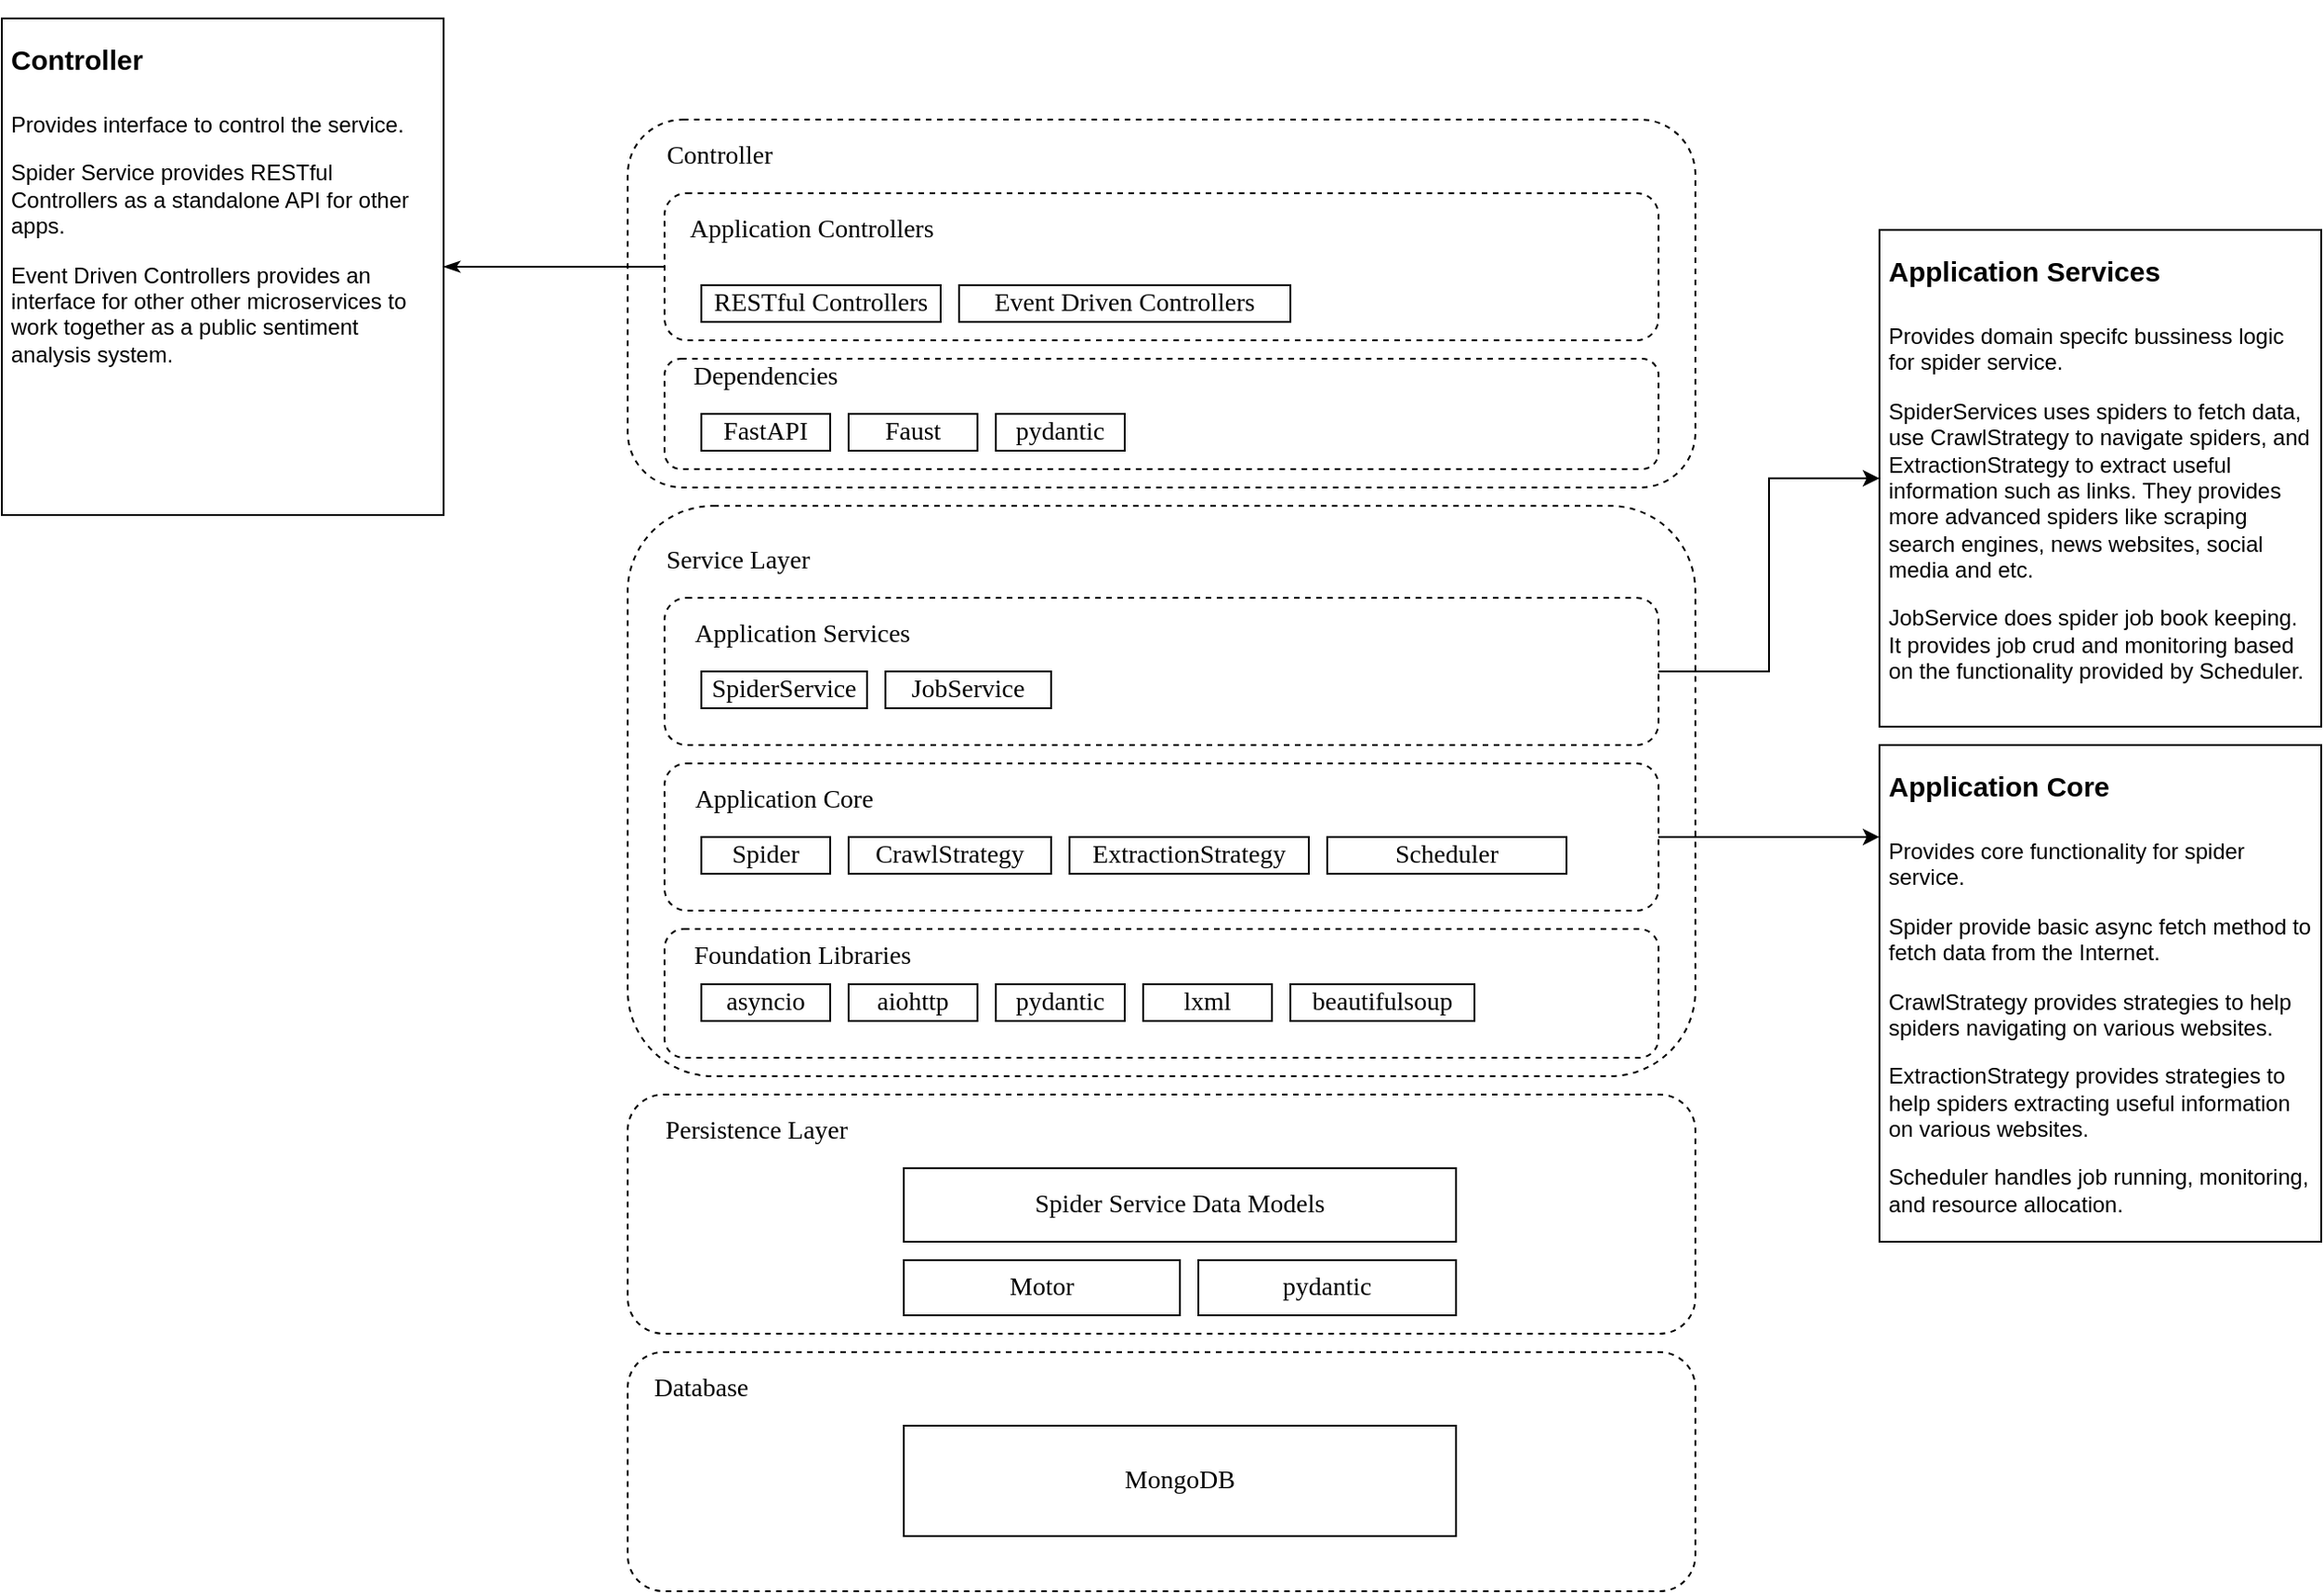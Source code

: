 <mxfile version="14.6.13" type="device" pages="3"><diagram id="WMnNC-VwoqmdMySm30Zk" name="Spider Service Architecture"><mxGraphModel dx="1158" dy="714" grid="1" gridSize="10" guides="1" tooltips="1" connect="1" arrows="1" fold="1" page="1" pageScale="1" pageWidth="1654" pageHeight="1169" math="0" shadow="0"><root><mxCell id="vSHbT7kLvw_0idv-HFV7-0"/><mxCell id="vSHbT7kLvw_0idv-HFV7-1" parent="vSHbT7kLvw_0idv-HFV7-0"/><mxCell id="vSHbT7kLvw_0idv-HFV7-3" value="" style="rounded=1;whiteSpace=wrap;html=1;fontFamily=Lucida Console;fontSize=14;dashed=1;" parent="vSHbT7kLvw_0idv-HFV7-1" vertex="1"><mxGeometry x="410" y="650" width="580" height="130" as="geometry"/></mxCell><mxCell id="vSHbT7kLvw_0idv-HFV7-2" value="Motor" style="rounded=0;whiteSpace=wrap;html=1;fontFamily=Lucida Console;fontSize=14;" parent="vSHbT7kLvw_0idv-HFV7-1" vertex="1"><mxGeometry x="560" y="740" width="150" height="30" as="geometry"/></mxCell><mxCell id="vSHbT7kLvw_0idv-HFV7-4" value="Persistence Layer" style="text;html=1;strokeColor=none;fillColor=none;align=center;verticalAlign=middle;whiteSpace=wrap;rounded=0;dashed=1;fontFamily=Lucida Console;fontSize=14;" parent="vSHbT7kLvw_0idv-HFV7-1" vertex="1"><mxGeometry x="420" y="660" width="120" height="20" as="geometry"/></mxCell><mxCell id="vSHbT7kLvw_0idv-HFV7-5" value="" style="rounded=1;whiteSpace=wrap;html=1;fontFamily=Lucida Console;fontSize=14;dashed=1;" parent="vSHbT7kLvw_0idv-HFV7-1" vertex="1"><mxGeometry x="410" y="790" width="580" height="130" as="geometry"/></mxCell><mxCell id="vSHbT7kLvw_0idv-HFV7-6" value="MongoDB" style="rounded=0;whiteSpace=wrap;html=1;fontFamily=Lucida Console;fontSize=14;" parent="vSHbT7kLvw_0idv-HFV7-1" vertex="1"><mxGeometry x="560" y="830" width="300" height="60" as="geometry"/></mxCell><mxCell id="vSHbT7kLvw_0idv-HFV7-7" value="Database" style="text;html=1;strokeColor=none;fillColor=none;align=center;verticalAlign=middle;whiteSpace=wrap;rounded=0;dashed=1;fontFamily=Lucida Console;fontSize=14;" parent="vSHbT7kLvw_0idv-HFV7-1" vertex="1"><mxGeometry x="390" y="800" width="120" height="20" as="geometry"/></mxCell><mxCell id="vSHbT7kLvw_0idv-HFV7-8" value="" style="rounded=1;whiteSpace=wrap;html=1;fontFamily=Lucida Console;fontSize=14;dashed=1;" parent="vSHbT7kLvw_0idv-HFV7-1" vertex="1"><mxGeometry x="410" y="330" width="580" height="310" as="geometry"/></mxCell><mxCell id="vSHbT7kLvw_0idv-HFV7-9" value="Service Layer" style="text;html=1;strokeColor=none;fillColor=none;align=center;verticalAlign=middle;whiteSpace=wrap;rounded=0;dashed=1;fontFamily=Lucida Console;fontSize=14;" parent="vSHbT7kLvw_0idv-HFV7-1" vertex="1"><mxGeometry x="410" y="350" width="120" height="20" as="geometry"/></mxCell><mxCell id="vSHbT7kLvw_0idv-HFV7-10" value="" style="rounded=1;whiteSpace=wrap;html=1;fontFamily=Lucida Console;fontSize=14;dashed=1;" parent="vSHbT7kLvw_0idv-HFV7-1" vertex="1"><mxGeometry x="430" y="560" width="540" height="70" as="geometry"/></mxCell><mxCell id="vSHbT7kLvw_0idv-HFV7-11" value="Foundation Libraries" style="text;html=1;strokeColor=none;fillColor=none;align=center;verticalAlign=middle;whiteSpace=wrap;rounded=0;dashed=1;fontFamily=Lucida Console;fontSize=14;" parent="vSHbT7kLvw_0idv-HFV7-1" vertex="1"><mxGeometry x="435" y="565" width="140" height="20" as="geometry"/></mxCell><mxCell id="vSHbT7kLvw_0idv-HFV7-12" value="asyncio" style="rounded=0;whiteSpace=wrap;html=1;fontFamily=Lucida Console;fontSize=14;" parent="vSHbT7kLvw_0idv-HFV7-1" vertex="1"><mxGeometry x="450" y="590" width="70" height="20" as="geometry"/></mxCell><mxCell id="vSHbT7kLvw_0idv-HFV7-13" value="aiohttp" style="rounded=0;whiteSpace=wrap;html=1;fontFamily=Lucida Console;fontSize=14;" parent="vSHbT7kLvw_0idv-HFV7-1" vertex="1"><mxGeometry x="530" y="590" width="70" height="20" as="geometry"/></mxCell><mxCell id="vSHbT7kLvw_0idv-HFV7-15" value="pydantic" style="rounded=0;whiteSpace=wrap;html=1;fontFamily=Lucida Console;fontSize=14;" parent="vSHbT7kLvw_0idv-HFV7-1" vertex="1"><mxGeometry x="610" y="590" width="70" height="20" as="geometry"/></mxCell><mxCell id="fXchW6Bw-TuuaoIMR3mY-8" style="edgeStyle=orthogonalEdgeStyle;rounded=0;orthogonalLoop=1;jettySize=auto;html=1;exitX=1;exitY=0.5;exitDx=0;exitDy=0;entryX=0;entryY=0.185;entryDx=0;entryDy=0;entryPerimeter=0;" parent="vSHbT7kLvw_0idv-HFV7-1" source="vSHbT7kLvw_0idv-HFV7-16" target="8kr03e1TSDEuhIvOA7RW-3" edge="1"><mxGeometry relative="1" as="geometry"/></mxCell><mxCell id="vSHbT7kLvw_0idv-HFV7-16" value="" style="rounded=1;whiteSpace=wrap;html=1;fontFamily=Lucida Console;fontSize=14;dashed=1;" parent="vSHbT7kLvw_0idv-HFV7-1" vertex="1"><mxGeometry x="430" y="470" width="540" height="80" as="geometry"/></mxCell><mxCell id="vSHbT7kLvw_0idv-HFV7-17" value="Application Core" style="text;html=1;strokeColor=none;fillColor=none;align=center;verticalAlign=middle;whiteSpace=wrap;rounded=0;dashed=1;fontFamily=Lucida Console;fontSize=14;" parent="vSHbT7kLvw_0idv-HFV7-1" vertex="1"><mxGeometry x="420" y="480" width="150" height="20" as="geometry"/></mxCell><mxCell id="vSHbT7kLvw_0idv-HFV7-18" value="Spider" style="rounded=0;whiteSpace=wrap;html=1;fontFamily=Lucida Console;fontSize=14;" parent="vSHbT7kLvw_0idv-HFV7-1" vertex="1"><mxGeometry x="450" y="510" width="70" height="20" as="geometry"/></mxCell><mxCell id="8kr03e1TSDEuhIvOA7RW-0" value="Spider Service Data Models" style="rounded=0;whiteSpace=wrap;html=1;fontFamily=Lucida Console;fontSize=14;" parent="vSHbT7kLvw_0idv-HFV7-1" vertex="1"><mxGeometry x="560" y="690" width="300" height="40" as="geometry"/></mxCell><mxCell id="8kr03e1TSDEuhIvOA7RW-2" value="pydantic" style="rounded=0;whiteSpace=wrap;html=1;fontFamily=Lucida Console;fontSize=14;" parent="vSHbT7kLvw_0idv-HFV7-1" vertex="1"><mxGeometry x="720" y="740" width="140" height="30" as="geometry"/></mxCell><mxCell id="8kr03e1TSDEuhIvOA7RW-3" value="&lt;h1&gt;&lt;font style=&quot;font-size: 15px&quot;&gt;Application Core&lt;/font&gt;&lt;/h1&gt;&lt;p&gt;Provides core functionality for spider service.&amp;nbsp;&lt;/p&gt;&lt;p&gt;Spider provide basic async fetch method to fetch data from the Internet.&lt;/p&gt;&lt;p&gt;CrawlStrategy provides strategies to help spiders navigating on various websites.&lt;/p&gt;&lt;p&gt;ExtractionStrategy provides strategies to help spiders extracting useful information on various websites.&lt;br&gt;&lt;/p&gt;&lt;p&gt;Scheduler handles job running, monitoring, and resource allocation.&amp;nbsp;&lt;/p&gt;" style="text;html=1;fillColor=none;spacing=5;spacingTop=-20;whiteSpace=wrap;overflow=hidden;rounded=0;strokeColor=#000000;sketch=0;" parent="vSHbT7kLvw_0idv-HFV7-1" vertex="1"><mxGeometry x="1090" y="460" width="240" height="270" as="geometry"/></mxCell><mxCell id="fXchW6Bw-TuuaoIMR3mY-0" value="CrawlStrategy" style="rounded=0;whiteSpace=wrap;html=1;fontFamily=Lucida Console;fontSize=14;" parent="vSHbT7kLvw_0idv-HFV7-1" vertex="1"><mxGeometry x="530" y="510" width="110" height="20" as="geometry"/></mxCell><mxCell id="fXchW6Bw-TuuaoIMR3mY-1" value="lxml" style="rounded=0;whiteSpace=wrap;html=1;fontFamily=Lucida Console;fontSize=14;" parent="vSHbT7kLvw_0idv-HFV7-1" vertex="1"><mxGeometry x="690" y="590" width="70" height="20" as="geometry"/></mxCell><mxCell id="fXchW6Bw-TuuaoIMR3mY-2" value="beautifulsoup" style="rounded=0;whiteSpace=wrap;html=1;fontFamily=Lucida Console;fontSize=14;" parent="vSHbT7kLvw_0idv-HFV7-1" vertex="1"><mxGeometry x="770" y="590" width="100" height="20" as="geometry"/></mxCell><mxCell id="fXchW6Bw-TuuaoIMR3mY-3" value="ExtractionStrategy" style="rounded=0;whiteSpace=wrap;html=1;fontFamily=Lucida Console;fontSize=14;" parent="vSHbT7kLvw_0idv-HFV7-1" vertex="1"><mxGeometry x="650" y="510" width="130" height="20" as="geometry"/></mxCell><mxCell id="fXchW6Bw-TuuaoIMR3mY-11" style="edgeStyle=orthogonalEdgeStyle;rounded=0;orthogonalLoop=1;jettySize=auto;html=1;" parent="vSHbT7kLvw_0idv-HFV7-1" source="fXchW6Bw-TuuaoIMR3mY-4" target="fXchW6Bw-TuuaoIMR3mY-7" edge="1"><mxGeometry relative="1" as="geometry"/></mxCell><mxCell id="fXchW6Bw-TuuaoIMR3mY-4" value="" style="rounded=1;whiteSpace=wrap;html=1;fontFamily=Lucida Console;fontSize=14;dashed=1;" parent="vSHbT7kLvw_0idv-HFV7-1" vertex="1"><mxGeometry x="430" y="380" width="540" height="80" as="geometry"/></mxCell><mxCell id="fXchW6Bw-TuuaoIMR3mY-5" value="Application Services" style="text;html=1;strokeColor=none;fillColor=none;align=center;verticalAlign=middle;whiteSpace=wrap;rounded=0;dashed=1;fontFamily=Lucida Console;fontSize=14;" parent="vSHbT7kLvw_0idv-HFV7-1" vertex="1"><mxGeometry x="430" y="390" width="150" height="20" as="geometry"/></mxCell><mxCell id="fXchW6Bw-TuuaoIMR3mY-6" value="SpiderService" style="rounded=0;whiteSpace=wrap;html=1;fontFamily=Lucida Console;fontSize=14;" parent="vSHbT7kLvw_0idv-HFV7-1" vertex="1"><mxGeometry x="450" y="420" width="90" height="20" as="geometry"/></mxCell><mxCell id="fXchW6Bw-TuuaoIMR3mY-7" value="&lt;h1&gt;&lt;font style=&quot;font-size: 15px&quot;&gt;Application Services&lt;/font&gt;&lt;/h1&gt;&lt;p&gt;Provides domain specifc bussiness logic for spider service.&amp;nbsp;&lt;/p&gt;&lt;p&gt;SpiderServices uses spiders to fetch data, use CrawlStrategy to navigate spiders, and ExtractionStrategy to extract useful information such as links. They provides more advanced spiders like scraping search engines, news websites, social media and etc.&lt;/p&gt;&lt;p&gt;JobService does spider job book keeping. It provides job crud and monitoring based on the functionality provided by Scheduler.&lt;/p&gt;" style="text;html=1;fillColor=none;spacing=5;spacingTop=-20;whiteSpace=wrap;overflow=hidden;rounded=0;strokeColor=#000000;sketch=0;align=left;" parent="vSHbT7kLvw_0idv-HFV7-1" vertex="1"><mxGeometry x="1090" y="180" width="240" height="270" as="geometry"/></mxCell><mxCell id="fXchW6Bw-TuuaoIMR3mY-9" value="" style="rounded=1;whiteSpace=wrap;html=1;fontFamily=Lucida Console;fontSize=14;dashed=1;" parent="vSHbT7kLvw_0idv-HFV7-1" vertex="1"><mxGeometry x="410" y="120" width="580" height="200" as="geometry"/></mxCell><mxCell id="fXchW6Bw-TuuaoIMR3mY-10" value="Controller" style="text;html=1;strokeColor=none;fillColor=none;align=center;verticalAlign=middle;whiteSpace=wrap;rounded=0;dashed=1;fontFamily=Lucida Console;fontSize=14;" parent="vSHbT7kLvw_0idv-HFV7-1" vertex="1"><mxGeometry x="400" y="130" width="120" height="20" as="geometry"/></mxCell><mxCell id="fXchW6Bw-TuuaoIMR3mY-12" value="" style="rounded=1;whiteSpace=wrap;html=1;fontFamily=Lucida Console;fontSize=14;dashed=1;" parent="vSHbT7kLvw_0idv-HFV7-1" vertex="1"><mxGeometry x="430" y="250" width="540" height="60" as="geometry"/></mxCell><mxCell id="fXchW6Bw-TuuaoIMR3mY-13" value="Dependencies" style="text;html=1;strokeColor=none;fillColor=none;align=center;verticalAlign=middle;whiteSpace=wrap;rounded=0;dashed=1;fontFamily=Lucida Console;fontSize=14;" parent="vSHbT7kLvw_0idv-HFV7-1" vertex="1"><mxGeometry x="435" y="250" width="100" height="20" as="geometry"/></mxCell><mxCell id="fXchW6Bw-TuuaoIMR3mY-14" value="FastAPI" style="rounded=0;whiteSpace=wrap;html=1;fontFamily=Lucida Console;fontSize=14;" parent="vSHbT7kLvw_0idv-HFV7-1" vertex="1"><mxGeometry x="450" y="280" width="70" height="20" as="geometry"/></mxCell><mxCell id="fXchW6Bw-TuuaoIMR3mY-15" value="Faust" style="rounded=0;whiteSpace=wrap;html=1;fontFamily=Lucida Console;fontSize=14;" parent="vSHbT7kLvw_0idv-HFV7-1" vertex="1"><mxGeometry x="530" y="280" width="70" height="20" as="geometry"/></mxCell><mxCell id="bN8cdWNtTK9pjiHnXYHT-2" style="edgeStyle=orthogonalEdgeStyle;rounded=0;orthogonalLoop=1;jettySize=auto;html=1;exitX=0;exitY=0.5;exitDx=0;exitDy=0;startArrow=none;startFill=0;endArrow=classicThin;endFill=1;" edge="1" parent="vSHbT7kLvw_0idv-HFV7-1" source="fXchW6Bw-TuuaoIMR3mY-16" target="bN8cdWNtTK9pjiHnXYHT-0"><mxGeometry relative="1" as="geometry"/></mxCell><mxCell id="fXchW6Bw-TuuaoIMR3mY-16" value="" style="rounded=1;whiteSpace=wrap;html=1;fontFamily=Lucida Console;fontSize=14;dashed=1;" parent="vSHbT7kLvw_0idv-HFV7-1" vertex="1"><mxGeometry x="430" y="160" width="540" height="80" as="geometry"/></mxCell><mxCell id="fXchW6Bw-TuuaoIMR3mY-17" value="RESTful Controllers" style="rounded=0;whiteSpace=wrap;html=1;fontFamily=Lucida Console;fontSize=14;" parent="vSHbT7kLvw_0idv-HFV7-1" vertex="1"><mxGeometry x="450" y="210" width="130" height="20" as="geometry"/></mxCell><mxCell id="fXchW6Bw-TuuaoIMR3mY-18" value="Event Driven Controllers" style="rounded=0;whiteSpace=wrap;html=1;fontFamily=Lucida Console;fontSize=14;" parent="vSHbT7kLvw_0idv-HFV7-1" vertex="1"><mxGeometry x="590" y="210" width="180" height="20" as="geometry"/></mxCell><mxCell id="fXchW6Bw-TuuaoIMR3mY-19" value="Application Controllers" style="text;html=1;strokeColor=none;fillColor=none;align=center;verticalAlign=middle;whiteSpace=wrap;rounded=0;dashed=1;fontFamily=Lucida Console;fontSize=14;" parent="vSHbT7kLvw_0idv-HFV7-1" vertex="1"><mxGeometry x="435" y="170" width="150" height="20" as="geometry"/></mxCell><mxCell id="fXchW6Bw-TuuaoIMR3mY-21" style="edgeStyle=orthogonalEdgeStyle;rounded=0;orthogonalLoop=1;jettySize=auto;html=1;exitX=0.5;exitY=1;exitDx=0;exitDy=0;" parent="vSHbT7kLvw_0idv-HFV7-1" source="fXchW6Bw-TuuaoIMR3mY-3" target="fXchW6Bw-TuuaoIMR3mY-3" edge="1"><mxGeometry relative="1" as="geometry"/></mxCell><mxCell id="fXchW6Bw-TuuaoIMR3mY-22" value="JobService" style="rounded=0;whiteSpace=wrap;html=1;fontFamily=Lucida Console;fontSize=14;" parent="vSHbT7kLvw_0idv-HFV7-1" vertex="1"><mxGeometry x="550" y="420" width="90" height="20" as="geometry"/></mxCell><mxCell id="bN8cdWNtTK9pjiHnXYHT-0" value="&lt;h1&gt;&lt;font style=&quot;font-size: 15px&quot;&gt;Controller&lt;/font&gt;&lt;/h1&gt;&lt;p&gt;Provides interface to control the service.&amp;nbsp;&lt;br&gt;&lt;/p&gt;&lt;p&gt;Spider Service provides RESTful Controllers as a standalone API for other apps.&lt;/p&gt;&lt;p&gt;Event Driven Controllers provides an interface for other other microservices to work together as a public sentiment analysis system.&lt;/p&gt;" style="text;html=1;fillColor=none;spacing=5;spacingTop=-20;whiteSpace=wrap;overflow=hidden;rounded=0;strokeColor=#000000;sketch=0;align=left;" vertex="1" parent="vSHbT7kLvw_0idv-HFV7-1"><mxGeometry x="70" y="65" width="240" height="270" as="geometry"/></mxCell><mxCell id="lrgRcYVQJWlSTEoV_AyU-0" value="Scheduler" style="rounded=0;whiteSpace=wrap;html=1;fontFamily=Lucida Console;fontSize=14;" vertex="1" parent="vSHbT7kLvw_0idv-HFV7-1"><mxGeometry x="790" y="510" width="130" height="20" as="geometry"/></mxCell><mxCell id="lrgRcYVQJWlSTEoV_AyU-1" value="pydantic" style="rounded=0;whiteSpace=wrap;html=1;fontFamily=Lucida Console;fontSize=14;" vertex="1" parent="vSHbT7kLvw_0idv-HFV7-1"><mxGeometry x="610" y="280" width="70" height="20" as="geometry"/></mxCell></root></mxGraphModel></diagram><diagram id="C5RBs43oDa-KdzZeNtuy" name="Spider Service"><mxGraphModel dx="971" dy="714" grid="1" gridSize="10" guides="1" tooltips="1" connect="1" arrows="1" fold="1" page="1" pageScale="1" pageWidth="2336" pageHeight="1654" math="0" shadow="0"><root><mxCell id="WIyWlLk6GJQsqaUBKTNV-0"/><mxCell id="WIyWlLk6GJQsqaUBKTNV-1" parent="WIyWlLk6GJQsqaUBKTNV-0"/><mxCell id="FrcjAcxUVkgN6ua16QNb-0" value="&lt;p style=&quot;margin: 4px 0px 0px; text-align: center; font-size: 14px;&quot;&gt;&lt;i style=&quot;font-size: 14px;&quot;&gt;&amp;lt;&amp;lt;AbstractSpiderService&amp;gt;&amp;gt;&lt;/i&gt;&lt;br style=&quot;font-size: 14px;&quot;&gt;&lt;b style=&quot;font-size: 14px;&quot;&gt;Interface&lt;/b&gt;&lt;/p&gt;&lt;hr style=&quot;font-size: 14px;&quot;&gt;&lt;p style=&quot;margin: 0px 0px 0px 4px; font-size: 14px;&quot;&gt;+ method1(Type): Type&lt;br style=&quot;font-size: 14px;&quot;&gt;+ method2(Type, Type): Type&lt;/p&gt;" style="verticalAlign=top;align=left;overflow=fill;fontSize=14;fontFamily=Consolas;html=1;fontSource=https%3A%2F%2Ffonts.googleapis.com%2Fcss%3Ffamily%3DConsolas;" parent="WIyWlLk6GJQsqaUBKTNV-1" vertex="1"><mxGeometry x="1192.5" y="147" width="300" height="140" as="geometry"/></mxCell><mxCell id="BRIjUi8eGq_S4aq9aA97-58" style="edgeStyle=orthogonalEdgeStyle;rounded=0;orthogonalLoop=1;jettySize=auto;html=1;fontFamily=Helvetica;startArrow=none;startFill=0;endArrow=block;endFill=0;" edge="1" parent="WIyWlLk6GJQsqaUBKTNV-1" source="FrcjAcxUVkgN6ua16QNb-1" target="BRIjUi8eGq_S4aq9aA97-22"><mxGeometry relative="1" as="geometry"/></mxCell><mxCell id="FrcjAcxUVkgN6ua16QNb-1" value="Spider" style="swimlane;fontStyle=1;align=center;verticalAlign=top;childLayout=stackLayout;horizontal=1;startSize=26;horizontalStack=0;resizeParent=1;resizeParentMax=0;resizeLast=0;collapsible=1;marginBottom=0;fontFamily=Consolas;fontSize=14;fontSource=https%3A%2F%2Ffonts.googleapis.com%2Fcss%3Ffamily%3DConsolas;" parent="WIyWlLk6GJQsqaUBKTNV-1" vertex="1"><mxGeometry x="697.5" y="447" width="275" height="86" as="geometry"/></mxCell><mxCell id="FrcjAcxUVkgN6ua16QNb-2" value="+ request_client: RequestClient" style="text;strokeColor=none;fillColor=none;align=left;verticalAlign=top;spacingLeft=4;spacingRight=4;overflow=hidden;rotatable=0;points=[[0,0.5],[1,0.5]];portConstraint=eastwest;fontFamily=Consolas;fontSource=https%3A%2F%2Ffonts.googleapis.com%2Fcss%3Ffamily%3DConsolas;" parent="FrcjAcxUVkgN6ua16QNb-1" vertex="1"><mxGeometry y="26" width="275" height="26" as="geometry"/></mxCell><mxCell id="FrcjAcxUVkgN6ua16QNb-3" value="" style="line;strokeWidth=1;fillColor=none;align=left;verticalAlign=middle;spacingTop=-1;spacingLeft=3;spacingRight=3;rotatable=0;labelPosition=right;points=[];portConstraint=eastwest;fontFamily=Consolas;fontSource=https%3A%2F%2Ffonts.googleapis.com%2Fcss%3Ffamily%3DConsolas;" parent="FrcjAcxUVkgN6ua16QNb-1" vertex="1"><mxGeometry y="52" width="275" height="8" as="geometry"/></mxCell><mxCell id="FrcjAcxUVkgN6ua16QNb-4" value="+ fetch(request: Request): Response" style="text;strokeColor=none;fillColor=none;align=left;verticalAlign=top;spacingLeft=4;spacingRight=4;overflow=hidden;rotatable=0;points=[[0,0.5],[1,0.5]];portConstraint=eastwest;fontFamily=Consolas;fontSource=https%3A%2F%2Ffonts.googleapis.com%2Fcss%3Ffamily%3DConsolas;" parent="FrcjAcxUVkgN6ua16QNb-1" vertex="1"><mxGeometry y="60" width="275" height="26" as="geometry"/></mxCell><mxCell id="BRIjUi8eGq_S4aq9aA97-22" value="BaseSpider" style="swimlane;fontStyle=1;align=center;verticalAlign=top;childLayout=stackLayout;horizontal=1;startSize=30;horizontalStack=0;resizeParent=1;resizeParentMax=0;resizeLast=0;collapsible=1;marginBottom=0;fontFamily=Consolas;fontSize=14;fontSource=https%3A%2F%2Ffonts.googleapis.com%2Fcss%3Ffamily%3DConsolas;" vertex="1" parent="WIyWlLk6GJQsqaUBKTNV-1"><mxGeometry x="710" y="304" width="250" height="64" as="geometry"/></mxCell><mxCell id="BRIjUi8eGq_S4aq9aA97-24" value="" style="line;strokeWidth=1;fillColor=none;align=left;verticalAlign=middle;spacingTop=-1;spacingLeft=3;spacingRight=3;rotatable=0;labelPosition=right;points=[];portConstraint=eastwest;fontFamily=Consolas;fontSource=https%3A%2F%2Ffonts.googleapis.com%2Fcss%3Ffamily%3DConsolas;" vertex="1" parent="BRIjUi8eGq_S4aq9aA97-22"><mxGeometry y="30" width="250" height="8" as="geometry"/></mxCell><mxCell id="BRIjUi8eGq_S4aq9aA97-25" value="+ fetch(request: Request): Response" style="text;strokeColor=none;fillColor=none;align=left;verticalAlign=top;spacingLeft=4;spacingRight=4;overflow=hidden;rotatable=0;points=[[0,0.5],[1,0.5]];portConstraint=eastwest;fontFamily=Consolas;fontSource=https%3A%2F%2Ffonts.googleapis.com%2Fcss%3Ffamily%3DConsolas;" vertex="1" parent="BRIjUi8eGq_S4aq9aA97-22"><mxGeometry y="38" width="250" height="26" as="geometry"/></mxCell><mxCell id="BRIjUi8eGq_S4aq9aA97-53" value="SpiderCreator" style="swimlane;fontStyle=1;align=center;verticalAlign=top;childLayout=stackLayout;horizontal=1;startSize=26;horizontalStack=0;resizeParent=1;resizeParentMax=0;resizeLast=0;collapsible=1;marginBottom=0;fontFamily=Helvetica;fontSize=14;" vertex="1" parent="WIyWlLk6GJQsqaUBKTNV-1"><mxGeometry x="140" y="297" width="450" height="86" as="geometry"/></mxCell><mxCell id="BRIjUi8eGq_S4aq9aA97-54" value="+ request_client: aiohttp.ClientSession" style="text;strokeColor=none;fillColor=none;align=left;verticalAlign=top;spacingLeft=4;spacingRight=4;overflow=hidden;rotatable=0;points=[[0,0.5],[1,0.5]];portConstraint=eastwest;fontFamily=Helvetica;" vertex="1" parent="BRIjUi8eGq_S4aq9aA97-53"><mxGeometry y="26" width="450" height="26" as="geometry"/></mxCell><mxCell id="BRIjUi8eGq_S4aq9aA97-55" value="" style="line;strokeWidth=1;fillColor=none;align=left;verticalAlign=middle;spacingTop=-1;spacingLeft=3;spacingRight=3;rotatable=0;labelPosition=right;points=[];portConstraint=eastwest;fontFamily=Helvetica;" vertex="1" parent="BRIjUi8eGq_S4aq9aA97-53"><mxGeometry y="52" width="450" height="8" as="geometry"/></mxCell><mxCell id="BRIjUi8eGq_S4aq9aA97-56" value="+ createSpider(spider_type: str, request_client: RequestClient): BaseSpider" style="text;strokeColor=none;fillColor=none;align=left;verticalAlign=top;spacingLeft=4;spacingRight=4;overflow=hidden;rotatable=0;points=[[0,0.5],[1,0.5]];portConstraint=eastwest;fontFamily=Helvetica;" vertex="1" parent="BRIjUi8eGq_S4aq9aA97-53"><mxGeometry y="60" width="450" height="26" as="geometry"/></mxCell><mxCell id="BRIjUi8eGq_S4aq9aA97-57" style="edgeStyle=orthogonalEdgeStyle;rounded=0;orthogonalLoop=1;jettySize=auto;html=1;entryX=0;entryY=0.5;entryDx=0;entryDy=0;fontFamily=Helvetica;startArrow=none;startFill=0;endArrow=openThin;endFill=0;dashed=1;dashPattern=1 2;" edge="1" parent="WIyWlLk6GJQsqaUBKTNV-1" source="BRIjUi8eGq_S4aq9aA97-54" target="BRIjUi8eGq_S4aq9aA97-22"><mxGeometry relative="1" as="geometry"/></mxCell><mxCell id="BRIjUi8eGq_S4aq9aA97-74" value="1" style="edgeLabel;html=1;align=center;verticalAlign=middle;resizable=0;points=[];fontFamily=Helvetica;" vertex="1" connectable="0" parent="BRIjUi8eGq_S4aq9aA97-57"><mxGeometry x="-0.825" y="3" relative="1" as="geometry"><mxPoint as="offset"/></mxGeometry></mxCell><mxCell id="BRIjUi8eGq_S4aq9aA97-75" value="0...n" style="edgeLabel;html=1;align=center;verticalAlign=middle;resizable=0;points=[];fontFamily=Helvetica;" vertex="1" connectable="0" parent="BRIjUi8eGq_S4aq9aA97-57"><mxGeometry x="0.642" y="-2" relative="1" as="geometry"><mxPoint x="-6" y="-1" as="offset"/></mxGeometry></mxCell><mxCell id="BRIjUi8eGq_S4aq9aA97-59" value="" style="group" vertex="1" connectable="0" parent="WIyWlLk6GJQsqaUBKTNV-1"><mxGeometry x="352.5" y="1227" width="540" height="280" as="geometry"/></mxCell><mxCell id="BRIjUi8eGq_S4aq9aA97-20" value="" style="rounded=1;whiteSpace=wrap;html=1;fontFamily=Lucida Console;fontSize=14;dashed=1;" vertex="1" parent="BRIjUi8eGq_S4aq9aA97-59"><mxGeometry width="540" height="280" as="geometry"/></mxCell><mxCell id="BRIjUi8eGq_S4aq9aA97-21" value="Application Core" style="text;html=1;strokeColor=none;fillColor=none;align=center;verticalAlign=middle;whiteSpace=wrap;rounded=0;dashed=1;fontFamily=Lucida Console;fontSize=14;" vertex="1" parent="BRIjUi8eGq_S4aq9aA97-59"><mxGeometry x="10" y="10" width="150" height="20" as="geometry"/></mxCell><mxCell id="BRIjUi8eGq_S4aq9aA97-60" value="" style="group" vertex="1" connectable="0" parent="WIyWlLk6GJQsqaUBKTNV-1"><mxGeometry x="1082.5" y="357" width="580" height="310" as="geometry"/></mxCell><mxCell id="BRIjUi8eGq_S4aq9aA97-0" value="" style="rounded=1;whiteSpace=wrap;html=1;fontFamily=Lucida Console;fontSize=14;dashed=1;" vertex="1" parent="BRIjUi8eGq_S4aq9aA97-60"><mxGeometry width="580" height="310" as="geometry"/></mxCell><mxCell id="BRIjUi8eGq_S4aq9aA97-1" value="Service Layer" style="text;html=1;strokeColor=none;fillColor=none;align=center;verticalAlign=middle;whiteSpace=wrap;rounded=0;dashed=1;fontFamily=Lucida Console;fontSize=14;" vertex="1" parent="BRIjUi8eGq_S4aq9aA97-60"><mxGeometry y="20" width="120" height="20" as="geometry"/></mxCell><mxCell id="BRIjUi8eGq_S4aq9aA97-2" value="" style="rounded=1;whiteSpace=wrap;html=1;fontFamily=Lucida Console;fontSize=14;dashed=1;" vertex="1" parent="BRIjUi8eGq_S4aq9aA97-60"><mxGeometry x="20" y="230" width="540" height="70" as="geometry"/></mxCell><mxCell id="BRIjUi8eGq_S4aq9aA97-3" value="Foundation Libraries" style="text;html=1;strokeColor=none;fillColor=none;align=center;verticalAlign=middle;whiteSpace=wrap;rounded=0;dashed=1;fontFamily=Lucida Console;fontSize=14;" vertex="1" parent="BRIjUi8eGq_S4aq9aA97-60"><mxGeometry x="25" y="235" width="140" height="20" as="geometry"/></mxCell><mxCell id="BRIjUi8eGq_S4aq9aA97-4" value="asyncio" style="rounded=0;whiteSpace=wrap;html=1;fontFamily=Lucida Console;fontSize=14;" vertex="1" parent="BRIjUi8eGq_S4aq9aA97-60"><mxGeometry x="40" y="260" width="70" height="20" as="geometry"/></mxCell><mxCell id="BRIjUi8eGq_S4aq9aA97-5" value="aiohttp" style="rounded=0;whiteSpace=wrap;html=1;fontFamily=Lucida Console;fontSize=14;" vertex="1" parent="BRIjUi8eGq_S4aq9aA97-60"><mxGeometry x="120" y="260" width="70" height="20" as="geometry"/></mxCell><mxCell id="BRIjUi8eGq_S4aq9aA97-6" value="pydantic" style="rounded=0;whiteSpace=wrap;html=1;fontFamily=Lucida Console;fontSize=14;" vertex="1" parent="BRIjUi8eGq_S4aq9aA97-60"><mxGeometry x="200" y="260" width="70" height="20" as="geometry"/></mxCell><mxCell id="BRIjUi8eGq_S4aq9aA97-7" value="" style="rounded=1;whiteSpace=wrap;html=1;fontFamily=Lucida Console;fontSize=14;dashed=1;" vertex="1" parent="BRIjUi8eGq_S4aq9aA97-60"><mxGeometry x="20" y="140" width="540" height="80" as="geometry"/></mxCell><mxCell id="BRIjUi8eGq_S4aq9aA97-8" value="Application Core" style="text;html=1;strokeColor=none;fillColor=none;align=center;verticalAlign=middle;whiteSpace=wrap;rounded=0;dashed=1;fontFamily=Lucida Console;fontSize=14;" vertex="1" parent="BRIjUi8eGq_S4aq9aA97-60"><mxGeometry x="10" y="150" width="150" height="20" as="geometry"/></mxCell><mxCell id="BRIjUi8eGq_S4aq9aA97-9" value="Spider" style="rounded=0;whiteSpace=wrap;html=1;fontFamily=Lucida Console;fontSize=14;" vertex="1" parent="BRIjUi8eGq_S4aq9aA97-60"><mxGeometry x="40" y="180" width="70" height="20" as="geometry"/></mxCell><mxCell id="BRIjUi8eGq_S4aq9aA97-10" value="CrawlStrategy" style="rounded=0;whiteSpace=wrap;html=1;fontFamily=Lucida Console;fontSize=14;" vertex="1" parent="BRIjUi8eGq_S4aq9aA97-60"><mxGeometry x="120" y="180" width="110" height="20" as="geometry"/></mxCell><mxCell id="BRIjUi8eGq_S4aq9aA97-11" value="lxml" style="rounded=0;whiteSpace=wrap;html=1;fontFamily=Lucida Console;fontSize=14;" vertex="1" parent="BRIjUi8eGq_S4aq9aA97-60"><mxGeometry x="280" y="260" width="70" height="20" as="geometry"/></mxCell><mxCell id="BRIjUi8eGq_S4aq9aA97-12" value="beautifulsoup" style="rounded=0;whiteSpace=wrap;html=1;fontFamily=Lucida Console;fontSize=14;" vertex="1" parent="BRIjUi8eGq_S4aq9aA97-60"><mxGeometry x="360" y="260" width="100" height="20" as="geometry"/></mxCell><mxCell id="BRIjUi8eGq_S4aq9aA97-13" value="ExtractionStrategy" style="rounded=0;whiteSpace=wrap;html=1;fontFamily=Lucida Console;fontSize=14;" vertex="1" parent="BRIjUi8eGq_S4aq9aA97-60"><mxGeometry x="240" y="180" width="130" height="20" as="geometry"/></mxCell><mxCell id="BRIjUi8eGq_S4aq9aA97-14" value="" style="rounded=1;whiteSpace=wrap;html=1;fontFamily=Lucida Console;fontSize=14;dashed=1;" vertex="1" parent="BRIjUi8eGq_S4aq9aA97-60"><mxGeometry x="20" y="50" width="540" height="80" as="geometry"/></mxCell><mxCell id="BRIjUi8eGq_S4aq9aA97-15" value="Application Services" style="text;html=1;strokeColor=none;fillColor=none;align=center;verticalAlign=middle;whiteSpace=wrap;rounded=0;dashed=1;fontFamily=Lucida Console;fontSize=14;" vertex="1" parent="BRIjUi8eGq_S4aq9aA97-60"><mxGeometry x="20" y="60" width="150" height="20" as="geometry"/></mxCell><mxCell id="BRIjUi8eGq_S4aq9aA97-16" value="SpiderService" style="rounded=0;whiteSpace=wrap;html=1;fontFamily=Lucida Console;fontSize=14;" vertex="1" parent="BRIjUi8eGq_S4aq9aA97-60"><mxGeometry x="40" y="90" width="90" height="20" as="geometry"/></mxCell><mxCell id="BRIjUi8eGq_S4aq9aA97-17" style="edgeStyle=orthogonalEdgeStyle;rounded=0;orthogonalLoop=1;jettySize=auto;html=1;exitX=0.5;exitY=1;exitDx=0;exitDy=0;" edge="1" parent="BRIjUi8eGq_S4aq9aA97-60" source="BRIjUi8eGq_S4aq9aA97-13" target="BRIjUi8eGq_S4aq9aA97-13"><mxGeometry relative="1" as="geometry"/></mxCell><mxCell id="BRIjUi8eGq_S4aq9aA97-18" value="JobService" style="rounded=0;whiteSpace=wrap;html=1;fontFamily=Lucida Console;fontSize=14;" vertex="1" parent="BRIjUi8eGq_S4aq9aA97-60"><mxGeometry x="140" y="90" width="90" height="20" as="geometry"/></mxCell><mxCell id="BRIjUi8eGq_S4aq9aA97-19" value="Scheduler" style="rounded=0;whiteSpace=wrap;html=1;fontFamily=Lucida Console;fontSize=14;" vertex="1" parent="BRIjUi8eGq_S4aq9aA97-60"><mxGeometry x="380" y="180" width="130" height="20" as="geometry"/></mxCell><mxCell id="BRIjUi8eGq_S4aq9aA97-63" value="&lt;p style=&quot;margin: 4px 0px 0px ; text-align: center ; font-size: 14px&quot;&gt;&lt;i style=&quot;font-size: 14px&quot;&gt;&amp;lt;&amp;lt;Interface&amp;gt;&amp;gt;&lt;/i&gt;&lt;br style=&quot;font-size: 14px&quot;&gt;&lt;b style=&quot;font-size: 14px&quot;&gt;Strategy&lt;/b&gt;&lt;/p&gt;&lt;hr style=&quot;font-size: 14px&quot;&gt;&lt;p style=&quot;margin: 0px 0px 0px 4px ; font-size: 14px&quot;&gt;+ execute(Any): Any&lt;/p&gt;" style="verticalAlign=top;align=left;overflow=fill;fontSize=14;fontFamily=Consolas;html=1;fontSource=https%3A%2F%2Ffonts.googleapis.com%2Fcss%3Ffamily%3DConsolas;" vertex="1" parent="WIyWlLk6GJQsqaUBKTNV-1"><mxGeometry x="660" y="617" width="300" height="90" as="geometry"/></mxCell><mxCell id="BRIjUi8eGq_S4aq9aA97-64" value="CrawlStrategy" style="swimlane;fontStyle=1;align=center;verticalAlign=top;childLayout=stackLayout;horizontal=1;startSize=26;horizontalStack=0;resizeParent=1;resizeParentMax=0;resizeLast=0;collapsible=1;marginBottom=0;fontFamily=Consolas;fontSize=14;fontSource=https%3A%2F%2Ffonts.googleapis.com%2Fcss%3Ffamily%3DConsolas;" vertex="1" parent="WIyWlLk6GJQsqaUBKTNV-1"><mxGeometry x="492.5" y="787" width="275" height="60" as="geometry"/></mxCell><mxCell id="BRIjUi8eGq_S4aq9aA97-65" value="+ execute(Any): Any" style="text;strokeColor=none;fillColor=none;align=left;verticalAlign=top;spacingLeft=4;spacingRight=4;overflow=hidden;rotatable=0;points=[[0,0.5],[1,0.5]];portConstraint=eastwest;fontFamily=Consolas;fontSource=https%3A%2F%2Ffonts.googleapis.com%2Fcss%3Ffamily%3DConsolas;" vertex="1" parent="BRIjUi8eGq_S4aq9aA97-64"><mxGeometry y="26" width="275" height="26" as="geometry"/></mxCell><mxCell id="BRIjUi8eGq_S4aq9aA97-66" value="" style="line;strokeWidth=1;fillColor=none;align=left;verticalAlign=middle;spacingTop=-1;spacingLeft=3;spacingRight=3;rotatable=0;labelPosition=right;points=[];portConstraint=eastwest;fontFamily=Consolas;fontSource=https%3A%2F%2Ffonts.googleapis.com%2Fcss%3Ffamily%3DConsolas;" vertex="1" parent="BRIjUi8eGq_S4aq9aA97-64"><mxGeometry y="52" width="275" height="8" as="geometry"/></mxCell><mxCell id="BRIjUi8eGq_S4aq9aA97-68" value="ExtractionStrategy" style="swimlane;fontStyle=1;align=center;verticalAlign=top;childLayout=stackLayout;horizontal=1;startSize=26;horizontalStack=0;resizeParent=1;resizeParentMax=0;resizeLast=0;collapsible=1;marginBottom=0;fontFamily=Consolas;fontSize=14;fontSource=https%3A%2F%2Ffonts.googleapis.com%2Fcss%3Ffamily%3DConsolas;" vertex="1" parent="WIyWlLk6GJQsqaUBKTNV-1"><mxGeometry x="842.5" y="787" width="275" height="60" as="geometry"/></mxCell><mxCell id="BRIjUi8eGq_S4aq9aA97-69" value="+ execute(Any): Any" style="text;strokeColor=none;fillColor=none;align=left;verticalAlign=top;spacingLeft=4;spacingRight=4;overflow=hidden;rotatable=0;points=[[0,0.5],[1,0.5]];portConstraint=eastwest;fontFamily=Consolas;fontSource=https%3A%2F%2Ffonts.googleapis.com%2Fcss%3Ffamily%3DConsolas;" vertex="1" parent="BRIjUi8eGq_S4aq9aA97-68"><mxGeometry y="26" width="275" height="26" as="geometry"/></mxCell><mxCell id="BRIjUi8eGq_S4aq9aA97-70" value="" style="line;strokeWidth=1;fillColor=none;align=left;verticalAlign=middle;spacingTop=-1;spacingLeft=3;spacingRight=3;rotatable=0;labelPosition=right;points=[];portConstraint=eastwest;fontFamily=Consolas;fontSource=https%3A%2F%2Ffonts.googleapis.com%2Fcss%3Ffamily%3DConsolas;" vertex="1" parent="BRIjUi8eGq_S4aq9aA97-68"><mxGeometry y="52" width="275" height="8" as="geometry"/></mxCell><mxCell id="BRIjUi8eGq_S4aq9aA97-72" value="" style="endArrow=block;dashed=1;endFill=0;endSize=12;html=1;fontFamily=Helvetica;entryX=0.5;entryY=1;entryDx=0;entryDy=0;exitX=0.5;exitY=0;exitDx=0;exitDy=0;" edge="1" parent="WIyWlLk6GJQsqaUBKTNV-1" source="BRIjUi8eGq_S4aq9aA97-68" target="BRIjUi8eGq_S4aq9aA97-63"><mxGeometry width="160" relative="1" as="geometry"><mxPoint x="952.5" y="987" as="sourcePoint"/><mxPoint x="1112.5" y="987" as="targetPoint"/><Array as="points"><mxPoint x="980.5" y="747"/><mxPoint x="810.5" y="747"/></Array></mxGeometry></mxCell><mxCell id="BRIjUi8eGq_S4aq9aA97-73" value="" style="endArrow=block;dashed=1;endFill=0;endSize=12;html=1;fontFamily=Helvetica;entryX=0.5;entryY=1;entryDx=0;entryDy=0;exitX=0.5;exitY=0;exitDx=0;exitDy=0;" edge="1" parent="WIyWlLk6GJQsqaUBKTNV-1" source="BRIjUi8eGq_S4aq9aA97-64" target="BRIjUi8eGq_S4aq9aA97-63"><mxGeometry width="160" relative="1" as="geometry"><mxPoint x="982.5" y="957" as="sourcePoint"/><mxPoint x="1142.5" y="957" as="targetPoint"/><Array as="points"><mxPoint x="630.5" y="747"/><mxPoint x="810.5" y="747"/></Array></mxGeometry></mxCell></root></mxGraphModel></diagram><diagram id="qlimwZSFDkdZ9JP9a8iD" name="Spider Service ER"><mxGraphModel dx="1158" dy="714" grid="1" gridSize="10" guides="1" tooltips="1" connect="1" arrows="1" fold="1" page="1" pageScale="1" pageWidth="1654" pageHeight="1169" math="0" shadow="0"><root><mxCell id="CEZBPi5SzJYd1iqD3oN1-0"/><mxCell id="CEZBPi5SzJYd1iqD3oN1-1" parent="CEZBPi5SzJYd1iqD3oN1-0"/></root></mxGraphModel></diagram></mxfile>